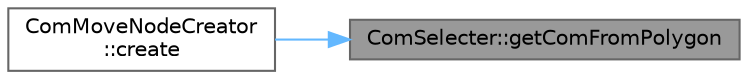 digraph "ComSelecter::getComFromPolygon"
{
 // LATEX_PDF_SIZE
  bgcolor="transparent";
  edge [fontname=Helvetica,fontsize=10,labelfontname=Helvetica,labelfontsize=10];
  node [fontname=Helvetica,fontsize=10,shape=box,height=0.2,width=0.4];
  rankdir="RL";
  Node1 [id="Node000001",label="ComSelecter::getComFromPolygon",height=0.2,width=0.4,color="gray40", fillcolor="grey60", style="filled", fontcolor="black",tooltip="重心を求める"];
  Node1 -> Node2 [id="edge1_Node000001_Node000002",dir="back",color="steelblue1",style="solid",tooltip=" "];
  Node2 [id="Node000002",label="ComMoveNodeCreator\l::create",height=0.2,width=0.4,color="grey40", fillcolor="white", style="filled",URL="$class_com_move_node_creator.html#a54af2f9f812096d439d04e8eb4ce386b",tooltip="重心を平行移動したノードを生成する"];
}

